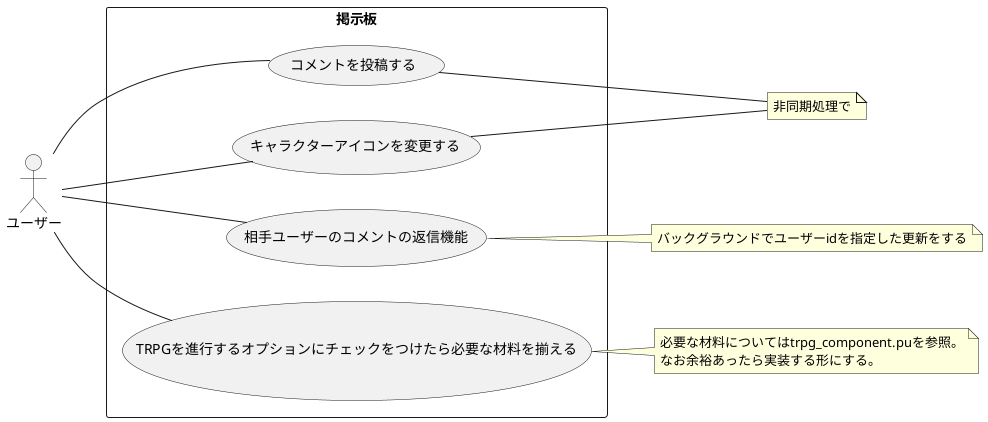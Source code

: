 チャット機能の説明を記述する。
具体的にどのような機能を持たせるか
@startuml
left to right direction
skinparam packageStyle rectangle
actor ユーザー as user
rectangle 掲示板 {
    '定義
    (コメントを投稿する) as (comment)
    (キャラクターアイコンを変更する) as (change_icon)
    (相手ユーザーのコメントの返信機能) as (reply)
    (TRPGを進行するオプションにチェックをつけたら必要な材料を揃える) as (has_trpg)
    'ユースケース
    user -- (comment)
    user -- (change_icon)
    user -- (reply)
    user -- (has_trpg)
}

'note
note "非同期処理で" as async
(comment) -- async
(change_icon) -- async
note right of (reply) :バックグラウンドでユーザーidを指定した更新をする
note right of (has_trpg)
    必要な材料についてはtrpg_component.puを参照。
    なお余裕あったら実装する形にする。
end note

@enduml
